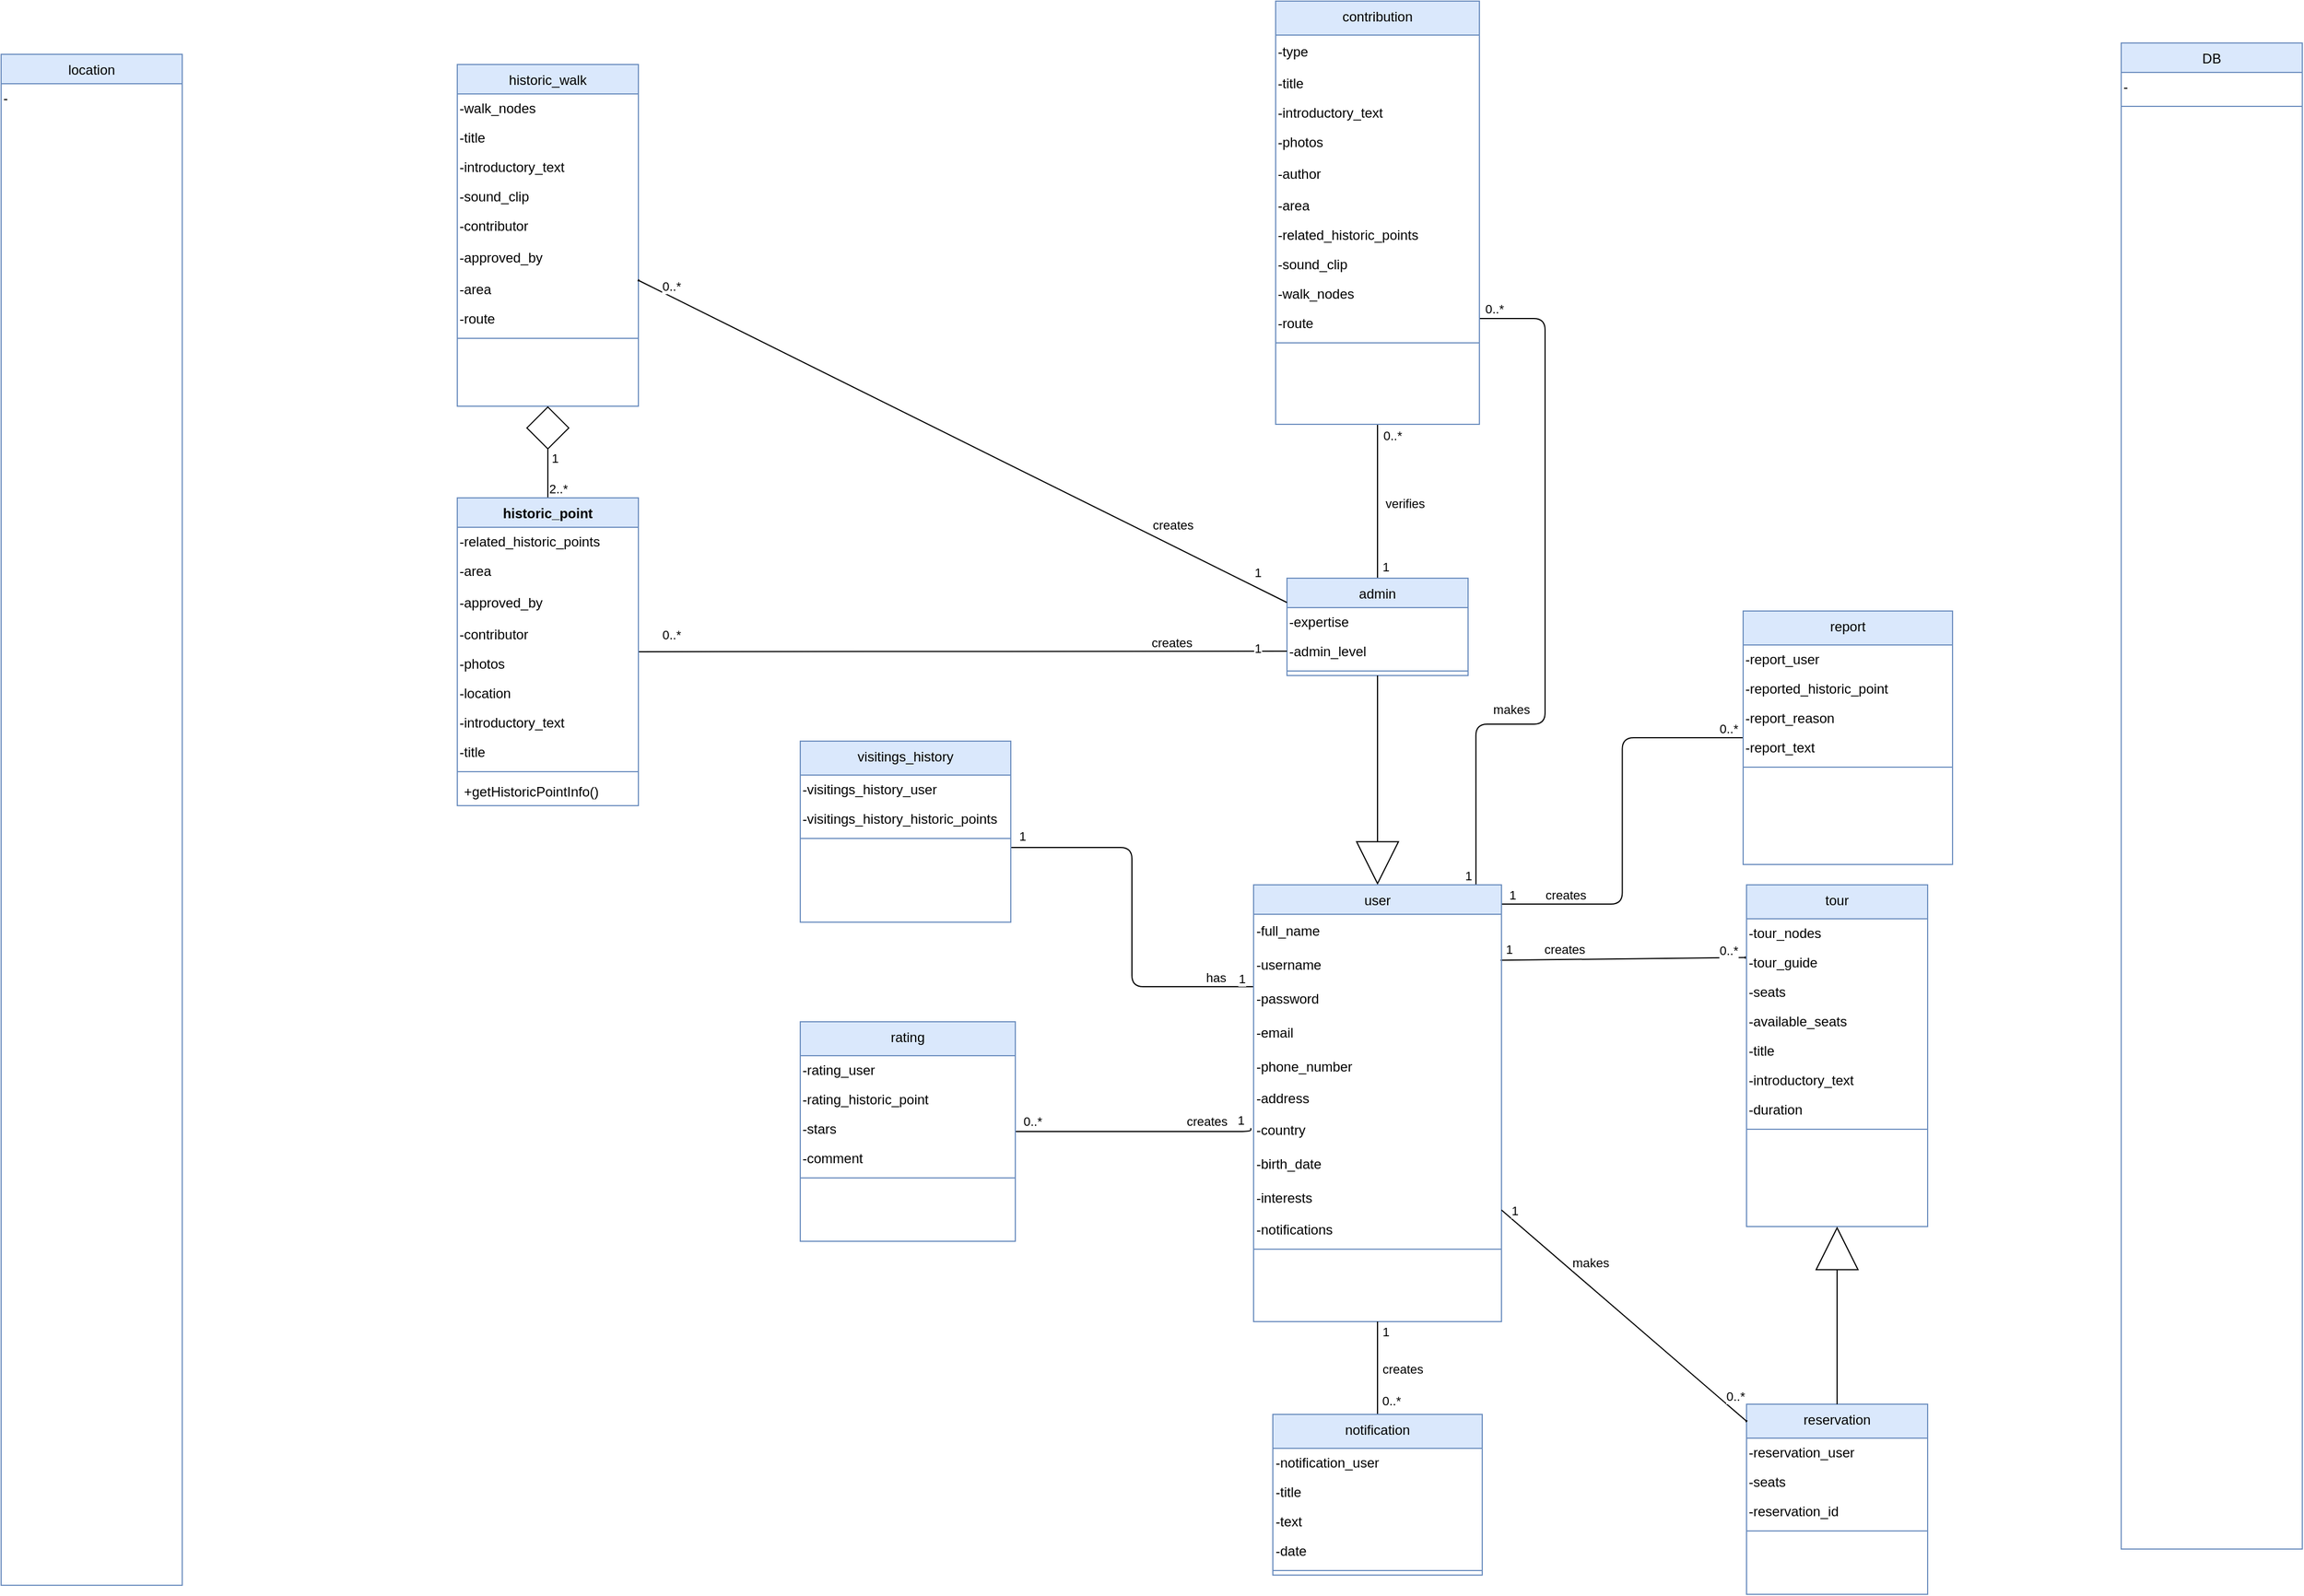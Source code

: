 <mxfile version="24.3.1" type="device">
  <diagram name="Page-1" id="uMqA1R6x-6Gs1QEI-oIA">
    <mxGraphModel dx="2447" dy="1078" grid="0" gridSize="10" guides="1" tooltips="1" connect="1" arrows="1" fold="1" page="0" pageScale="1" pageWidth="827" pageHeight="1169" math="0" shadow="0">
      <root>
        <mxCell id="0" />
        <mxCell id="1" parent="0" />
        <mxCell id="1k5WBE0NH48JRAPgZqtM-1" style="edgeStyle=orthogonalEdgeStyle;rounded=1;orthogonalLoop=1;jettySize=auto;html=1;entryX=1;entryY=0.75;entryDx=0;entryDy=0;elbow=vertical;strokeColor=default;align=center;verticalAlign=middle;fontFamily=Helvetica;fontSize=11;fontColor=default;labelBackgroundColor=default;endArrow=baseDash;endFill=0;endSize=0;curved=0;exitX=0.897;exitY=0;exitDx=0;exitDy=0;exitPerimeter=0;" parent="1" source="1k5WBE0NH48JRAPgZqtM-83" edge="1" target="1k5WBE0NH48JRAPgZqtM-97">
          <mxGeometry relative="1" as="geometry">
            <mxPoint x="250" y="-190" as="targetPoint" />
            <mxPoint x="281" y="493" as="sourcePoint" />
            <Array as="points">
              <mxPoint x="247" y="477" />
              <mxPoint x="308" y="477" />
              <mxPoint x="308" y="119" />
            </Array>
          </mxGeometry>
        </mxCell>
        <mxCell id="2f2xLfq-PLXzSPcDAsUH-11" value="1" style="edgeLabel;html=1;align=center;verticalAlign=middle;resizable=0;points=[];" vertex="1" connectable="0" parent="1k5WBE0NH48JRAPgZqtM-1">
          <mxGeometry x="-0.968" relative="1" as="geometry">
            <mxPoint x="-7" y="2" as="offset" />
          </mxGeometry>
        </mxCell>
        <mxCell id="2f2xLfq-PLXzSPcDAsUH-12" value="makes" style="edgeLabel;html=1;align=center;verticalAlign=middle;resizable=0;points=[];" vertex="1" connectable="0" parent="1k5WBE0NH48JRAPgZqtM-1">
          <mxGeometry x="-0.865" y="1" relative="1" as="geometry">
            <mxPoint x="32" y="-113" as="offset" />
          </mxGeometry>
        </mxCell>
        <mxCell id="2f2xLfq-PLXzSPcDAsUH-13" value="0..*" style="edgeLabel;html=1;align=center;verticalAlign=middle;resizable=0;points=[];" vertex="1" connectable="0" parent="1k5WBE0NH48JRAPgZqtM-1">
          <mxGeometry x="0.962" y="-2" relative="1" as="geometry">
            <mxPoint x="1" y="-7" as="offset" />
          </mxGeometry>
        </mxCell>
        <mxCell id="1k5WBE0NH48JRAPgZqtM-2" style="edgeStyle=orthogonalEdgeStyle;rounded=1;orthogonalLoop=1;jettySize=auto;html=1;exitX=-0.002;exitY=1.133;exitDx=0;exitDy=0;strokeColor=default;align=center;verticalAlign=middle;fontFamily=Helvetica;fontSize=11;fontColor=default;labelBackgroundColor=default;elbow=vertical;endArrow=baseDash;endFill=0;endSize=0;curved=0;exitPerimeter=0;" parent="1" source="1k5WBE0NH48JRAPgZqtM-85" edge="1">
          <mxGeometry relative="1" as="geometry">
            <mxPoint x="3.75" y="332" as="sourcePoint" />
            <mxPoint x="-164" y="586" as="targetPoint" />
            <Array as="points">
              <mxPoint x="-57" y="709" />
              <mxPoint x="-57" y="586" />
            </Array>
          </mxGeometry>
        </mxCell>
        <mxCell id="2f2xLfq-PLXzSPcDAsUH-2" value="1" style="edgeLabel;html=1;align=center;verticalAlign=middle;resizable=0;points=[];" vertex="1" connectable="0" parent="1k5WBE0NH48JRAPgZqtM-2">
          <mxGeometry x="-0.934" relative="1" as="geometry">
            <mxPoint x="1" y="-7" as="offset" />
          </mxGeometry>
        </mxCell>
        <mxCell id="2f2xLfq-PLXzSPcDAsUH-3" value="1" style="edgeLabel;html=1;align=center;verticalAlign=middle;resizable=0;points=[];" vertex="1" connectable="0" parent="1k5WBE0NH48JRAPgZqtM-2">
          <mxGeometry x="0.925" relative="1" as="geometry">
            <mxPoint x="-3" y="-10" as="offset" />
          </mxGeometry>
        </mxCell>
        <mxCell id="2f2xLfq-PLXzSPcDAsUH-4" value="has" style="edgeLabel;html=1;align=center;verticalAlign=middle;resizable=0;points=[];" vertex="1" connectable="0" parent="1k5WBE0NH48JRAPgZqtM-2">
          <mxGeometry x="-0.758" y="-1" relative="1" as="geometry">
            <mxPoint x="8" y="-7" as="offset" />
          </mxGeometry>
        </mxCell>
        <mxCell id="1k5WBE0NH48JRAPgZqtM-3" style="rounded=1;orthogonalLoop=1;jettySize=auto;html=1;strokeColor=default;align=center;verticalAlign=middle;fontFamily=Helvetica;fontSize=11;fontColor=default;labelBackgroundColor=default;elbow=vertical;endArrow=baseDash;endFill=0;endSize=0;exitX=0.996;exitY=0.353;exitDx=0;exitDy=0;exitPerimeter=0;entryX=-0.007;entryY=0.317;entryDx=0;entryDy=0;entryPerimeter=0;" parent="1" source="1k5WBE0NH48JRAPgZqtM-85" target="1k5WBE0NH48JRAPgZqtM-48" edge="1">
          <mxGeometry relative="1" as="geometry">
            <mxPoint x="337" y="476" as="sourcePoint" />
            <mxPoint x="567" y="656" as="targetPoint" />
          </mxGeometry>
        </mxCell>
        <mxCell id="2f2xLfq-PLXzSPcDAsUH-29" value="1" style="edgeLabel;html=1;align=center;verticalAlign=middle;resizable=0;points=[];" vertex="1" connectable="0" parent="1k5WBE0NH48JRAPgZqtM-3">
          <mxGeometry x="-0.85" y="-1" relative="1" as="geometry">
            <mxPoint x="-9" y="-11" as="offset" />
          </mxGeometry>
        </mxCell>
        <mxCell id="2f2xLfq-PLXzSPcDAsUH-30" value="0..*" style="edgeLabel;html=1;align=center;verticalAlign=middle;resizable=0;points=[];" vertex="1" connectable="0" parent="1k5WBE0NH48JRAPgZqtM-3">
          <mxGeometry x="0.847" y="-1" relative="1" as="geometry">
            <mxPoint x="2" y="-8" as="offset" />
          </mxGeometry>
        </mxCell>
        <mxCell id="2f2xLfq-PLXzSPcDAsUH-31" value="creates" style="edgeLabel;html=1;align=center;verticalAlign=middle;resizable=0;points=[];" vertex="1" connectable="0" parent="1k5WBE0NH48JRAPgZqtM-3">
          <mxGeometry x="-0.271" y="-1" relative="1" as="geometry">
            <mxPoint x="-23" y="-10" as="offset" />
          </mxGeometry>
        </mxCell>
        <mxCell id="1k5WBE0NH48JRAPgZqtM-4" style="edgeStyle=orthogonalEdgeStyle;curved=0;rounded=1;orthogonalLoop=1;jettySize=auto;html=1;entryX=0;entryY=0.5;entryDx=0;entryDy=0;strokeColor=default;align=center;verticalAlign=middle;fontFamily=Helvetica;fontSize=11;fontColor=default;labelBackgroundColor=default;elbow=vertical;endArrow=baseDash;endFill=0;endSize=0;exitX=0.996;exitY=0.044;exitDx=0;exitDy=0;exitPerimeter=0;" parent="1" source="1k5WBE0NH48JRAPgZqtM-83" target="1k5WBE0NH48JRAPgZqtM-63" edge="1">
          <mxGeometry relative="1" as="geometry">
            <mxPoint x="267" y="385" as="sourcePoint" />
          </mxGeometry>
        </mxCell>
        <mxCell id="2f2xLfq-PLXzSPcDAsUH-24" value="1" style="edgeLabel;html=1;align=center;verticalAlign=middle;resizable=0;points=[];" vertex="1" connectable="0" parent="1k5WBE0NH48JRAPgZqtM-4">
          <mxGeometry x="-0.882" y="1" relative="1" as="geometry">
            <mxPoint x="-11" y="-7" as="offset" />
          </mxGeometry>
        </mxCell>
        <mxCell id="2f2xLfq-PLXzSPcDAsUH-25" value="creates" style="edgeLabel;html=1;align=center;verticalAlign=middle;resizable=0;points=[];" vertex="1" connectable="0" parent="1k5WBE0NH48JRAPgZqtM-4">
          <mxGeometry x="-0.683" y="1" relative="1" as="geometry">
            <mxPoint y="-7" as="offset" />
          </mxGeometry>
        </mxCell>
        <mxCell id="2f2xLfq-PLXzSPcDAsUH-26" value="0..*" style="edgeLabel;html=1;align=center;verticalAlign=middle;resizable=0;points=[];" vertex="1" connectable="0" parent="1k5WBE0NH48JRAPgZqtM-4">
          <mxGeometry x="0.912" y="1" relative="1" as="geometry">
            <mxPoint x="3" y="-7" as="offset" />
          </mxGeometry>
        </mxCell>
        <mxCell id="1k5WBE0NH48JRAPgZqtM-5" style="edgeStyle=orthogonalEdgeStyle;curved=0;rounded=1;orthogonalLoop=1;jettySize=auto;html=1;entryX=1;entryY=0.5;entryDx=0;entryDy=0;strokeColor=default;align=center;verticalAlign=middle;fontFamily=Helvetica;fontSize=11;fontColor=default;labelBackgroundColor=default;elbow=vertical;endArrow=baseDash;endFill=0;endSize=0;exitX=-0.011;exitY=0.433;exitDx=0;exitDy=0;exitPerimeter=0;" parent="1" source="1k5WBE0NH48JRAPgZqtM-90" target="1k5WBE0NH48JRAPgZqtM-73" edge="1">
          <mxGeometry relative="1" as="geometry">
            <mxPoint x="189.5" y="510" as="sourcePoint" />
            <Array as="points">
              <mxPoint x="48" y="837" />
            </Array>
          </mxGeometry>
        </mxCell>
        <mxCell id="2f2xLfq-PLXzSPcDAsUH-5" value="1" style="edgeLabel;html=1;align=center;verticalAlign=middle;resizable=0;points=[];" vertex="1" connectable="0" parent="1k5WBE0NH48JRAPgZqtM-5">
          <mxGeometry x="-0.85" y="-1" relative="1" as="geometry">
            <mxPoint x="4" y="-9" as="offset" />
          </mxGeometry>
        </mxCell>
        <mxCell id="2f2xLfq-PLXzSPcDAsUH-6" value="0..*" style="edgeLabel;html=1;align=center;verticalAlign=middle;resizable=0;points=[];" vertex="1" connectable="0" parent="1k5WBE0NH48JRAPgZqtM-5">
          <mxGeometry x="0.87" y="1" relative="1" as="geometry">
            <mxPoint x="1" y="-10" as="offset" />
          </mxGeometry>
        </mxCell>
        <mxCell id="2f2xLfq-PLXzSPcDAsUH-7" value="creates" style="edgeLabel;html=1;align=center;verticalAlign=middle;resizable=0;points=[];" vertex="1" connectable="0" parent="1k5WBE0NH48JRAPgZqtM-5">
          <mxGeometry x="-0.639" relative="1" as="geometry">
            <mxPoint x="-4" y="-9" as="offset" />
          </mxGeometry>
        </mxCell>
        <mxCell id="1k5WBE0NH48JRAPgZqtM-6" style="edgeStyle=orthogonalEdgeStyle;curved=0;rounded=1;orthogonalLoop=1;jettySize=auto;html=1;exitX=0.5;exitY=0;exitDx=0;exitDy=0;entryX=0.5;entryY=1;entryDx=0;entryDy=0;strokeColor=default;align=center;verticalAlign=middle;fontFamily=Helvetica;fontSize=11;fontColor=default;labelBackgroundColor=default;elbow=vertical;endArrow=baseDash;endFill=0;endSize=0;" parent="1" source="1k5WBE0NH48JRAPgZqtM-7" target="1k5WBE0NH48JRAPgZqtM-97" edge="1">
          <mxGeometry relative="1" as="geometry">
            <mxPoint x="160" y="245" as="targetPoint" />
          </mxGeometry>
        </mxCell>
        <mxCell id="2f2xLfq-PLXzSPcDAsUH-8" value="verifies" style="edgeLabel;html=1;align=center;verticalAlign=middle;resizable=0;points=[];" vertex="1" connectable="0" parent="1k5WBE0NH48JRAPgZqtM-6">
          <mxGeometry x="-0.765" relative="1" as="geometry">
            <mxPoint x="24" y="-50" as="offset" />
          </mxGeometry>
        </mxCell>
        <mxCell id="2f2xLfq-PLXzSPcDAsUH-9" value="1" style="edgeLabel;html=1;align=center;verticalAlign=middle;resizable=0;points=[];" vertex="1" connectable="0" parent="1k5WBE0NH48JRAPgZqtM-6">
          <mxGeometry x="-0.831" relative="1" as="geometry">
            <mxPoint x="7" y="1" as="offset" />
          </mxGeometry>
        </mxCell>
        <mxCell id="2f2xLfq-PLXzSPcDAsUH-10" value="0..*" style="edgeLabel;html=1;align=center;verticalAlign=middle;resizable=0;points=[];" vertex="1" connectable="0" parent="1k5WBE0NH48JRAPgZqtM-6">
          <mxGeometry x="0.858" relative="1" as="geometry">
            <mxPoint x="13" as="offset" />
          </mxGeometry>
        </mxCell>
        <mxCell id="1k5WBE0NH48JRAPgZqtM-7" value="admin" style="swimlane;fontStyle=0;align=center;verticalAlign=top;childLayout=stackLayout;horizontal=1;startSize=26;horizontalStack=0;resizeParent=1;resizeLast=0;collapsible=1;marginBottom=0;rounded=0;shadow=0;strokeWidth=1;fillColor=#dae8fc;strokeColor=#6c8ebf;" parent="1" vertex="1">
          <mxGeometry x="80" y="348" width="160" height="86" as="geometry">
            <mxRectangle x="340" y="380" width="170" height="26" as="alternateBounds" />
          </mxGeometry>
        </mxCell>
        <mxCell id="1k5WBE0NH48JRAPgZqtM-8" value="-expertise" style="text;html=1;align=left;verticalAlign=middle;resizable=0;points=[];autosize=1;strokeColor=none;fillColor=none;" parent="1k5WBE0NH48JRAPgZqtM-7" vertex="1">
          <mxGeometry y="26" width="160" height="26" as="geometry" />
        </mxCell>
        <mxCell id="2f2xLfq-PLXzSPcDAsUH-42" value="-admin_level" style="text;html=1;align=left;verticalAlign=middle;resizable=0;points=[];autosize=1;strokeColor=none;fillColor=none;" vertex="1" parent="1k5WBE0NH48JRAPgZqtM-7">
          <mxGeometry y="52" width="160" height="26" as="geometry" />
        </mxCell>
        <mxCell id="2f2xLfq-PLXzSPcDAsUH-78" value="" style="line;strokeWidth=1;fillColor=none;align=left;verticalAlign=middle;spacingTop=-1;spacingLeft=3;spacingRight=3;rotatable=0;labelPosition=right;points=[];portConstraint=eastwest;strokeColor=inherit;" vertex="1" parent="1k5WBE0NH48JRAPgZqtM-7">
          <mxGeometry y="78" width="160" height="8" as="geometry" />
        </mxCell>
        <mxCell id="1k5WBE0NH48JRAPgZqtM-9" value="" style="endArrow=block;endSize=36;endFill=0;shadow=0;strokeWidth=1;rounded=1;edgeStyle=orthogonalEdgeStyle;elbow=vertical;curved=0;entryX=0.5;entryY=0;entryDx=0;entryDy=0;" parent="1" source="1k5WBE0NH48JRAPgZqtM-7" target="1k5WBE0NH48JRAPgZqtM-83" edge="1">
          <mxGeometry width="160" relative="1" as="geometry">
            <mxPoint x="-220" y="473" as="sourcePoint" />
            <mxPoint x="189.5" y="300" as="targetPoint" />
          </mxGeometry>
        </mxCell>
        <mxCell id="1k5WBE0NH48JRAPgZqtM-10" value="historic_walk" style="swimlane;fontStyle=0;align=center;verticalAlign=top;childLayout=stackLayout;horizontal=1;startSize=26;horizontalStack=0;resizeParent=1;resizeLast=0;collapsible=1;marginBottom=0;rounded=0;shadow=0;strokeWidth=1;fillColor=#dae8fc;strokeColor=#6c8ebf;" parent="1" vertex="1">
          <mxGeometry x="-653" y="-106" width="160" height="302" as="geometry">
            <mxRectangle x="230" y="140" width="160" height="26" as="alternateBounds" />
          </mxGeometry>
        </mxCell>
        <mxCell id="1k5WBE0NH48JRAPgZqtM-11" value="-walk_nodes" style="text;html=1;align=left;verticalAlign=middle;resizable=0;points=[];autosize=1;strokeColor=none;fillColor=none;" parent="1k5WBE0NH48JRAPgZqtM-10" vertex="1">
          <mxGeometry y="26" width="160" height="26" as="geometry" />
        </mxCell>
        <mxCell id="1k5WBE0NH48JRAPgZqtM-12" value="-title" style="text;html=1;align=left;verticalAlign=middle;resizable=0;points=[];autosize=1;strokeColor=none;fillColor=none;" parent="1k5WBE0NH48JRAPgZqtM-10" vertex="1">
          <mxGeometry y="52" width="160" height="26" as="geometry" />
        </mxCell>
        <mxCell id="1k5WBE0NH48JRAPgZqtM-13" value="-introductory_text" style="text;html=1;align=left;verticalAlign=middle;resizable=0;points=[];autosize=1;strokeColor=none;fillColor=none;" parent="1k5WBE0NH48JRAPgZqtM-10" vertex="1">
          <mxGeometry y="78" width="160" height="26" as="geometry" />
        </mxCell>
        <mxCell id="1k5WBE0NH48JRAPgZqtM-14" value="-sound_clip" style="text;html=1;align=left;verticalAlign=middle;resizable=0;points=[];autosize=1;strokeColor=none;fillColor=none;" parent="1k5WBE0NH48JRAPgZqtM-10" vertex="1">
          <mxGeometry y="104" width="160" height="26" as="geometry" />
        </mxCell>
        <mxCell id="1k5WBE0NH48JRAPgZqtM-15" value="-contributor" style="text;html=1;align=left;verticalAlign=middle;resizable=0;points=[];autosize=1;strokeColor=none;fillColor=none;" parent="1k5WBE0NH48JRAPgZqtM-10" vertex="1">
          <mxGeometry y="130" width="160" height="26" as="geometry" />
        </mxCell>
        <mxCell id="1k5WBE0NH48JRAPgZqtM-16" value="-approved_by" style="text;html=1;align=left;verticalAlign=middle;resizable=0;points=[];autosize=1;strokeColor=none;fillColor=none;" parent="1k5WBE0NH48JRAPgZqtM-10" vertex="1">
          <mxGeometry y="156" width="160" height="30" as="geometry" />
        </mxCell>
        <mxCell id="1k5WBE0NH48JRAPgZqtM-17" value="-area" style="text;html=1;align=left;verticalAlign=middle;resizable=0;points=[];autosize=1;strokeColor=none;fillColor=none;" parent="1k5WBE0NH48JRAPgZqtM-10" vertex="1">
          <mxGeometry y="186" width="160" height="26" as="geometry" />
        </mxCell>
        <mxCell id="2f2xLfq-PLXzSPcDAsUH-40" value="-route" style="text;html=1;align=left;verticalAlign=middle;resizable=0;points=[];autosize=1;strokeColor=none;fillColor=none;" vertex="1" parent="1k5WBE0NH48JRAPgZqtM-10">
          <mxGeometry y="212" width="160" height="26" as="geometry" />
        </mxCell>
        <mxCell id="2f2xLfq-PLXzSPcDAsUH-74" value="" style="line;strokeWidth=1;fillColor=none;align=left;verticalAlign=middle;spacingTop=-1;spacingLeft=3;spacingRight=3;rotatable=0;labelPosition=right;points=[];portConstraint=eastwest;strokeColor=inherit;" vertex="1" parent="1k5WBE0NH48JRAPgZqtM-10">
          <mxGeometry y="238" width="160" height="8" as="geometry" />
        </mxCell>
        <mxCell id="1k5WBE0NH48JRAPgZqtM-21" style="edgeStyle=orthogonalEdgeStyle;rounded=1;orthogonalLoop=1;jettySize=auto;html=1;exitX=0.5;exitY=0;exitDx=0;exitDy=0;entryX=0.5;entryY=1;entryDx=0;entryDy=0;endSize=36;endArrow=diamond;endFill=0;curved=0;" parent="1" source="2f2xLfq-PLXzSPcDAsUH-62" target="1k5WBE0NH48JRAPgZqtM-10" edge="1">
          <mxGeometry relative="1" as="geometry">
            <mxPoint x="-690" y="499.0" as="sourcePoint" />
            <mxPoint x="-690" y="269" as="targetPoint" />
          </mxGeometry>
        </mxCell>
        <mxCell id="2f2xLfq-PLXzSPcDAsUH-22" value="2..*" style="edgeLabel;html=1;align=center;verticalAlign=middle;resizable=0;points=[];" vertex="1" connectable="0" parent="1k5WBE0NH48JRAPgZqtM-21">
          <mxGeometry x="-0.688" y="-2" relative="1" as="geometry">
            <mxPoint x="7" y="4" as="offset" />
          </mxGeometry>
        </mxCell>
        <mxCell id="2f2xLfq-PLXzSPcDAsUH-23" value="1" style="edgeLabel;html=1;align=center;verticalAlign=middle;resizable=0;points=[];" vertex="1" connectable="0" parent="1k5WBE0NH48JRAPgZqtM-21">
          <mxGeometry x="-0.141" y="-1" relative="1" as="geometry">
            <mxPoint x="5" as="offset" />
          </mxGeometry>
        </mxCell>
        <mxCell id="1k5WBE0NH48JRAPgZqtM-40" value="visitings_history" style="swimlane;fontStyle=0;align=center;verticalAlign=top;childLayout=stackLayout;horizontal=1;startSize=30;horizontalStack=0;resizeParent=1;resizeLast=0;collapsible=1;marginBottom=0;rounded=0;shadow=0;strokeWidth=1;fillColor=#dae8fc;strokeColor=#6c8ebf;" parent="1" vertex="1">
          <mxGeometry x="-350" y="492" width="186" height="160" as="geometry">
            <mxRectangle x="550" y="140" width="160" height="26" as="alternateBounds" />
          </mxGeometry>
        </mxCell>
        <mxCell id="1k5WBE0NH48JRAPgZqtM-41" value="-visitings_history_user" style="text;html=1;align=left;verticalAlign=middle;resizable=0;points=[];autosize=1;strokeColor=none;fillColor=none;" parent="1k5WBE0NH48JRAPgZqtM-40" vertex="1">
          <mxGeometry y="30" width="186" height="26" as="geometry" />
        </mxCell>
        <mxCell id="1k5WBE0NH48JRAPgZqtM-42" value="-visitings_history_historic_points" style="text;html=1;align=left;verticalAlign=middle;resizable=0;points=[];autosize=1;strokeColor=none;fillColor=none;" parent="1k5WBE0NH48JRAPgZqtM-40" vertex="1">
          <mxGeometry y="56" width="186" height="26" as="geometry" />
        </mxCell>
        <mxCell id="2f2xLfq-PLXzSPcDAsUH-79" value="" style="line;strokeWidth=1;fillColor=none;align=left;verticalAlign=middle;spacingTop=-1;spacingLeft=3;spacingRight=3;rotatable=0;labelPosition=right;points=[];portConstraint=eastwest;strokeColor=inherit;" vertex="1" parent="1k5WBE0NH48JRAPgZqtM-40">
          <mxGeometry y="82" width="186" height="8" as="geometry" />
        </mxCell>
        <mxCell id="1k5WBE0NH48JRAPgZqtM-46" value="tour" style="swimlane;fontStyle=0;align=center;verticalAlign=top;childLayout=stackLayout;horizontal=1;startSize=30;horizontalStack=0;resizeParent=1;resizeLast=0;collapsible=1;marginBottom=0;rounded=0;shadow=0;strokeWidth=1;fillColor=#dae8fc;strokeColor=#6c8ebf;" parent="1" vertex="1">
          <mxGeometry x="486" y="619" width="160" height="302" as="geometry">
            <mxRectangle x="550" y="140" width="160" height="26" as="alternateBounds" />
          </mxGeometry>
        </mxCell>
        <mxCell id="1k5WBE0NH48JRAPgZqtM-47" value="-tour_nodes" style="text;html=1;align=left;verticalAlign=middle;resizable=0;points=[];autosize=1;strokeColor=none;fillColor=none;" parent="1k5WBE0NH48JRAPgZqtM-46" vertex="1">
          <mxGeometry y="30" width="160" height="26" as="geometry" />
        </mxCell>
        <mxCell id="1k5WBE0NH48JRAPgZqtM-48" value="-tour_guide" style="text;html=1;align=left;verticalAlign=middle;resizable=0;points=[];autosize=1;strokeColor=none;fillColor=none;" parent="1k5WBE0NH48JRAPgZqtM-46" vertex="1">
          <mxGeometry y="56" width="160" height="26" as="geometry" />
        </mxCell>
        <mxCell id="1k5WBE0NH48JRAPgZqtM-49" value="-seats" style="text;html=1;align=left;verticalAlign=middle;resizable=0;points=[];autosize=1;strokeColor=none;fillColor=none;" parent="1k5WBE0NH48JRAPgZqtM-46" vertex="1">
          <mxGeometry y="82" width="160" height="26" as="geometry" />
        </mxCell>
        <mxCell id="1k5WBE0NH48JRAPgZqtM-50" value="-available_seats" style="text;html=1;align=left;verticalAlign=middle;resizable=0;points=[];autosize=1;strokeColor=none;fillColor=none;" parent="1k5WBE0NH48JRAPgZqtM-46" vertex="1">
          <mxGeometry y="108" width="160" height="26" as="geometry" />
        </mxCell>
        <mxCell id="1k5WBE0NH48JRAPgZqtM-51" value="-title" style="text;html=1;align=left;verticalAlign=middle;resizable=0;points=[];autosize=1;strokeColor=none;fillColor=none;" parent="1k5WBE0NH48JRAPgZqtM-46" vertex="1">
          <mxGeometry y="134" width="160" height="26" as="geometry" />
        </mxCell>
        <mxCell id="1k5WBE0NH48JRAPgZqtM-52" value="-introductory_text" style="text;html=1;align=left;verticalAlign=middle;resizable=0;points=[];autosize=1;strokeColor=none;fillColor=none;" parent="1k5WBE0NH48JRAPgZqtM-46" vertex="1">
          <mxGeometry y="160" width="160" height="26" as="geometry" />
        </mxCell>
        <mxCell id="1k5WBE0NH48JRAPgZqtM-53" value="-duration" style="text;html=1;align=left;verticalAlign=middle;resizable=0;points=[];autosize=1;strokeColor=none;fillColor=none;" parent="1k5WBE0NH48JRAPgZqtM-46" vertex="1">
          <mxGeometry y="186" width="160" height="26" as="geometry" />
        </mxCell>
        <mxCell id="2f2xLfq-PLXzSPcDAsUH-83" value="" style="line;strokeWidth=1;fillColor=none;align=left;verticalAlign=middle;spacingTop=-1;spacingLeft=3;spacingRight=3;rotatable=0;labelPosition=right;points=[];portConstraint=eastwest;strokeColor=inherit;" vertex="1" parent="1k5WBE0NH48JRAPgZqtM-46">
          <mxGeometry y="212" width="160" height="8" as="geometry" />
        </mxCell>
        <mxCell id="1k5WBE0NH48JRAPgZqtM-58" value="reservation" style="swimlane;fontStyle=0;align=center;verticalAlign=top;childLayout=stackLayout;horizontal=1;startSize=30;horizontalStack=0;resizeParent=1;resizeLast=0;collapsible=1;marginBottom=0;rounded=0;shadow=0;strokeWidth=1;fillColor=#dae8fc;strokeColor=#6c8ebf;" parent="1" vertex="1">
          <mxGeometry x="486" y="1078" width="160" height="168" as="geometry">
            <mxRectangle x="550" y="140" width="160" height="26" as="alternateBounds" />
          </mxGeometry>
        </mxCell>
        <mxCell id="1k5WBE0NH48JRAPgZqtM-59" value="-reservation_user" style="text;html=1;align=left;verticalAlign=middle;resizable=0;points=[];autosize=1;strokeColor=none;fillColor=none;" parent="1k5WBE0NH48JRAPgZqtM-58" vertex="1">
          <mxGeometry y="30" width="160" height="26" as="geometry" />
        </mxCell>
        <mxCell id="1k5WBE0NH48JRAPgZqtM-60" value="-seats" style="text;html=1;align=left;verticalAlign=middle;resizable=0;points=[];autosize=1;strokeColor=none;fillColor=none;" parent="1k5WBE0NH48JRAPgZqtM-58" vertex="1">
          <mxGeometry y="56" width="160" height="26" as="geometry" />
        </mxCell>
        <mxCell id="1k5WBE0NH48JRAPgZqtM-61" value="-reservation_id" style="text;html=1;align=left;verticalAlign=middle;resizable=0;points=[];autosize=1;strokeColor=none;fillColor=none;" parent="1k5WBE0NH48JRAPgZqtM-58" vertex="1">
          <mxGeometry y="82" width="160" height="26" as="geometry" />
        </mxCell>
        <mxCell id="2f2xLfq-PLXzSPcDAsUH-85" value="" style="line;strokeWidth=1;fillColor=none;align=left;verticalAlign=middle;spacingTop=-1;spacingLeft=3;spacingRight=3;rotatable=0;labelPosition=right;points=[];portConstraint=eastwest;strokeColor=inherit;" vertex="1" parent="1k5WBE0NH48JRAPgZqtM-58">
          <mxGeometry y="108" width="160" height="8" as="geometry" />
        </mxCell>
        <mxCell id="1k5WBE0NH48JRAPgZqtM-63" value="report" style="swimlane;fontStyle=0;align=center;verticalAlign=top;childLayout=stackLayout;horizontal=1;startSize=30;horizontalStack=0;resizeParent=1;resizeLast=0;collapsible=1;marginBottom=0;rounded=0;shadow=0;strokeWidth=1;fillColor=#dae8fc;strokeColor=#6c8ebf;" parent="1" vertex="1">
          <mxGeometry x="483" y="377" width="185" height="224" as="geometry">
            <mxRectangle x="550" y="140" width="160" height="26" as="alternateBounds" />
          </mxGeometry>
        </mxCell>
        <mxCell id="1k5WBE0NH48JRAPgZqtM-64" value="-report_user" style="text;html=1;align=left;verticalAlign=middle;resizable=0;points=[];autosize=1;strokeColor=none;fillColor=none;" parent="1k5WBE0NH48JRAPgZqtM-63" vertex="1">
          <mxGeometry y="30" width="185" height="26" as="geometry" />
        </mxCell>
        <mxCell id="1k5WBE0NH48JRAPgZqtM-65" value="-reported_historic_point" style="text;html=1;align=left;verticalAlign=middle;resizable=0;points=[];autosize=1;strokeColor=none;fillColor=none;" parent="1k5WBE0NH48JRAPgZqtM-63" vertex="1">
          <mxGeometry y="56" width="185" height="26" as="geometry" />
        </mxCell>
        <mxCell id="1k5WBE0NH48JRAPgZqtM-66" value="-report_reason" style="text;html=1;align=left;verticalAlign=middle;resizable=0;points=[];autosize=1;strokeColor=none;fillColor=none;" parent="1k5WBE0NH48JRAPgZqtM-63" vertex="1">
          <mxGeometry y="82" width="185" height="26" as="geometry" />
        </mxCell>
        <mxCell id="1k5WBE0NH48JRAPgZqtM-67" value="-report_text" style="text;html=1;align=left;verticalAlign=middle;resizable=0;points=[];autosize=1;strokeColor=none;fillColor=none;" parent="1k5WBE0NH48JRAPgZqtM-63" vertex="1">
          <mxGeometry y="108" width="185" height="26" as="geometry" />
        </mxCell>
        <mxCell id="2f2xLfq-PLXzSPcDAsUH-82" value="" style="line;strokeWidth=1;fillColor=none;align=left;verticalAlign=middle;spacingTop=-1;spacingLeft=3;spacingRight=3;rotatable=0;labelPosition=right;points=[];portConstraint=eastwest;strokeColor=inherit;" vertex="1" parent="1k5WBE0NH48JRAPgZqtM-63">
          <mxGeometry y="134" width="185" height="8" as="geometry" />
        </mxCell>
        <mxCell id="1k5WBE0NH48JRAPgZqtM-73" value="rating" style="swimlane;fontStyle=0;align=center;verticalAlign=top;childLayout=stackLayout;horizontal=1;startSize=30;horizontalStack=0;resizeParent=1;resizeLast=0;collapsible=1;marginBottom=0;rounded=0;shadow=0;strokeWidth=1;fillColor=#dae8fc;strokeColor=#6c8ebf;" parent="1" vertex="1">
          <mxGeometry x="-350" y="740" width="190" height="194" as="geometry">
            <mxRectangle x="550" y="140" width="160" height="26" as="alternateBounds" />
          </mxGeometry>
        </mxCell>
        <mxCell id="1k5WBE0NH48JRAPgZqtM-74" value="-rating_user" style="text;html=1;align=left;verticalAlign=middle;resizable=0;points=[];autosize=1;strokeColor=none;fillColor=none;" parent="1k5WBE0NH48JRAPgZqtM-73" vertex="1">
          <mxGeometry y="30" width="190" height="26" as="geometry" />
        </mxCell>
        <mxCell id="1k5WBE0NH48JRAPgZqtM-75" value="-rating_historic_point" style="text;html=1;align=left;verticalAlign=middle;resizable=0;points=[];autosize=1;strokeColor=none;fillColor=none;" parent="1k5WBE0NH48JRAPgZqtM-73" vertex="1">
          <mxGeometry y="56" width="190" height="26" as="geometry" />
        </mxCell>
        <mxCell id="1k5WBE0NH48JRAPgZqtM-76" value="-stars" style="text;html=1;align=left;verticalAlign=middle;resizable=0;points=[];autosize=1;strokeColor=none;fillColor=none;" parent="1k5WBE0NH48JRAPgZqtM-73" vertex="1">
          <mxGeometry y="82" width="190" height="26" as="geometry" />
        </mxCell>
        <mxCell id="1k5WBE0NH48JRAPgZqtM-77" value="-comment" style="text;html=1;align=left;verticalAlign=middle;resizable=0;points=[];autosize=1;strokeColor=none;fillColor=none;" parent="1k5WBE0NH48JRAPgZqtM-73" vertex="1">
          <mxGeometry y="108" width="190" height="26" as="geometry" />
        </mxCell>
        <mxCell id="2f2xLfq-PLXzSPcDAsUH-80" value="" style="line;strokeWidth=1;fillColor=none;align=left;verticalAlign=middle;spacingTop=-1;spacingLeft=3;spacingRight=3;rotatable=0;labelPosition=right;points=[];portConstraint=eastwest;strokeColor=inherit;" vertex="1" parent="1k5WBE0NH48JRAPgZqtM-73">
          <mxGeometry y="134" width="190" height="8" as="geometry" />
        </mxCell>
        <mxCell id="1k5WBE0NH48JRAPgZqtM-81" value="" style="endArrow=block;endSize=36;endFill=0;shadow=0;strokeWidth=1;rounded=1;edgeStyle=orthogonalEdgeStyle;elbow=vertical;curved=0;exitX=0.5;exitY=0;exitDx=0;exitDy=0;entryX=0.5;entryY=1;entryDx=0;entryDy=0;" parent="1" source="1k5WBE0NH48JRAPgZqtM-58" target="1k5WBE0NH48JRAPgZqtM-46" edge="1">
          <mxGeometry width="160" relative="1" as="geometry">
            <mxPoint x="251" y="320" as="sourcePoint" />
            <mxPoint x="461" y="530" as="targetPoint" />
          </mxGeometry>
        </mxCell>
        <mxCell id="1k5WBE0NH48JRAPgZqtM-83" value="user" style="swimlane;fontStyle=0;align=center;verticalAlign=top;childLayout=stackLayout;horizontal=1;startSize=26;horizontalStack=0;resizeParent=1;resizeLast=0;collapsible=1;marginBottom=0;rounded=0;shadow=0;strokeWidth=1;fillColor=#dae8fc;strokeColor=#6c8ebf;" parent="1" vertex="1">
          <mxGeometry x="50.5" y="619" width="219" height="386" as="geometry">
            <mxRectangle x="80" y="300" width="160" height="26" as="alternateBounds" />
          </mxGeometry>
        </mxCell>
        <mxCell id="1k5WBE0NH48JRAPgZqtM-84" value="-full_name" style="text;html=1;align=left;verticalAlign=middle;resizable=0;points=[];autosize=1;strokeColor=none;fillColor=none;fontSize=12;" parent="1k5WBE0NH48JRAPgZqtM-83" vertex="1">
          <mxGeometry y="26" width="219" height="30" as="geometry" />
        </mxCell>
        <mxCell id="1k5WBE0NH48JRAPgZqtM-85" value="-username" style="text;html=1;align=left;verticalAlign=middle;resizable=0;points=[];autosize=1;strokeColor=none;fillColor=none;fontSize=12;" parent="1k5WBE0NH48JRAPgZqtM-83" vertex="1">
          <mxGeometry y="56" width="219" height="30" as="geometry" />
        </mxCell>
        <mxCell id="1k5WBE0NH48JRAPgZqtM-86" value="-password" style="text;html=1;align=left;verticalAlign=middle;resizable=0;points=[];autosize=1;strokeColor=none;fillColor=none;fontSize=12;" parent="1k5WBE0NH48JRAPgZqtM-83" vertex="1">
          <mxGeometry y="86" width="219" height="30" as="geometry" />
        </mxCell>
        <mxCell id="1k5WBE0NH48JRAPgZqtM-87" value="-email" style="text;html=1;align=left;verticalAlign=middle;resizable=0;points=[];autosize=1;strokeColor=none;fillColor=none;fontSize=12;" parent="1k5WBE0NH48JRAPgZqtM-83" vertex="1">
          <mxGeometry y="116" width="219" height="30" as="geometry" />
        </mxCell>
        <mxCell id="1k5WBE0NH48JRAPgZqtM-88" value="-phone_number" style="text;html=1;align=left;verticalAlign=middle;resizable=0;points=[];autosize=1;strokeColor=none;fillColor=none;fontSize=12;" parent="1k5WBE0NH48JRAPgZqtM-83" vertex="1">
          <mxGeometry y="146" width="219" height="30" as="geometry" />
        </mxCell>
        <mxCell id="1k5WBE0NH48JRAPgZqtM-89" value="-address" style="text;html=1;align=left;verticalAlign=middle;resizable=0;points=[];autosize=1;strokeColor=none;fillColor=none;fontSize=12;" parent="1k5WBE0NH48JRAPgZqtM-83" vertex="1">
          <mxGeometry y="176" width="219" height="26" as="geometry" />
        </mxCell>
        <mxCell id="1k5WBE0NH48JRAPgZqtM-90" value="-country" style="text;html=1;align=left;verticalAlign=middle;resizable=0;points=[];autosize=1;strokeColor=none;fillColor=none;fontSize=12;" parent="1k5WBE0NH48JRAPgZqtM-83" vertex="1">
          <mxGeometry y="202" width="219" height="30" as="geometry" />
        </mxCell>
        <mxCell id="1k5WBE0NH48JRAPgZqtM-91" value="-birth_date" style="text;html=1;align=left;verticalAlign=middle;resizable=0;points=[];autosize=1;strokeColor=none;fillColor=none;fontSize=12;" parent="1k5WBE0NH48JRAPgZqtM-83" vertex="1">
          <mxGeometry y="232" width="219" height="30" as="geometry" />
        </mxCell>
        <mxCell id="1k5WBE0NH48JRAPgZqtM-92" value="-interests" style="text;html=1;align=left;verticalAlign=middle;resizable=0;points=[];autosize=1;strokeColor=none;fillColor=none;fontSize=12;" parent="1k5WBE0NH48JRAPgZqtM-83" vertex="1">
          <mxGeometry y="262" width="219" height="30" as="geometry" />
        </mxCell>
        <mxCell id="1k5WBE0NH48JRAPgZqtM-93" value="-notifications" style="text;html=1;align=left;verticalAlign=middle;resizable=0;points=[];autosize=1;strokeColor=none;fillColor=none;fontSize=12;" parent="1k5WBE0NH48JRAPgZqtM-83" vertex="1">
          <mxGeometry y="292" width="219" height="26" as="geometry" />
        </mxCell>
        <mxCell id="2f2xLfq-PLXzSPcDAsUH-81" value="" style="line;strokeWidth=1;fillColor=none;align=left;verticalAlign=middle;spacingTop=-1;spacingLeft=3;spacingRight=3;rotatable=0;labelPosition=right;points=[];portConstraint=eastwest;strokeColor=inherit;" vertex="1" parent="1k5WBE0NH48JRAPgZqtM-83">
          <mxGeometry y="318" width="219" height="8" as="geometry" />
        </mxCell>
        <mxCell id="1k5WBE0NH48JRAPgZqtM-97" value="contribution" style="swimlane;fontStyle=0;align=center;verticalAlign=top;childLayout=stackLayout;horizontal=1;startSize=30;horizontalStack=0;resizeParent=1;resizeLast=0;collapsible=1;marginBottom=0;rounded=0;shadow=0;strokeWidth=1;fillColor=#dae8fc;strokeColor=#6c8ebf;" parent="1" vertex="1">
          <mxGeometry x="70" y="-162" width="180" height="374" as="geometry">
            <mxRectangle x="550" y="140" width="160" height="26" as="alternateBounds" />
          </mxGeometry>
        </mxCell>
        <mxCell id="1k5WBE0NH48JRAPgZqtM-98" value="-type" style="text;html=1;align=left;verticalAlign=middle;resizable=0;points=[];autosize=1;strokeColor=none;fillColor=none;" parent="1k5WBE0NH48JRAPgZqtM-97" vertex="1">
          <mxGeometry y="30" width="180" height="30" as="geometry" />
        </mxCell>
        <mxCell id="1k5WBE0NH48JRAPgZqtM-101" value="-title" style="text;html=1;align=left;verticalAlign=middle;resizable=0;points=[];autosize=1;strokeColor=none;fillColor=none;" parent="1k5WBE0NH48JRAPgZqtM-97" vertex="1">
          <mxGeometry y="60" width="180" height="26" as="geometry" />
        </mxCell>
        <mxCell id="1k5WBE0NH48JRAPgZqtM-99" value="-introductory_text" style="text;html=1;align=left;verticalAlign=middle;resizable=0;points=[];autosize=1;strokeColor=none;fillColor=none;" parent="1k5WBE0NH48JRAPgZqtM-97" vertex="1">
          <mxGeometry y="86" width="180" height="26" as="geometry" />
        </mxCell>
        <mxCell id="1k5WBE0NH48JRAPgZqtM-100" value="-photos" style="text;html=1;align=left;verticalAlign=middle;resizable=0;points=[];autosize=1;strokeColor=none;fillColor=none;" parent="1k5WBE0NH48JRAPgZqtM-97" vertex="1">
          <mxGeometry y="112" width="180" height="26" as="geometry" />
        </mxCell>
        <mxCell id="1k5WBE0NH48JRAPgZqtM-105" value="-author" style="text;html=1;align=left;verticalAlign=middle;resizable=0;points=[];autosize=1;strokeColor=none;fillColor=none;" parent="1k5WBE0NH48JRAPgZqtM-97" vertex="1">
          <mxGeometry y="138" width="180" height="30" as="geometry" />
        </mxCell>
        <mxCell id="2f2xLfq-PLXzSPcDAsUH-41" value="-area" style="text;html=1;align=left;verticalAlign=middle;resizable=0;points=[];autosize=1;strokeColor=none;fillColor=none;" vertex="1" parent="1k5WBE0NH48JRAPgZqtM-97">
          <mxGeometry y="168" width="180" height="26" as="geometry" />
        </mxCell>
        <mxCell id="XchCeCvfNgOxspUmcFob-1" value="-related_historic_points" style="text;html=1;align=left;verticalAlign=middle;resizable=0;points=[];autosize=1;strokeColor=none;fillColor=none;" parent="1k5WBE0NH48JRAPgZqtM-97" vertex="1">
          <mxGeometry y="194" width="180" height="26" as="geometry" />
        </mxCell>
        <mxCell id="1k5WBE0NH48JRAPgZqtM-104" value="-sound_clip" style="text;html=1;align=left;verticalAlign=middle;resizable=0;points=[];autosize=1;strokeColor=none;fillColor=none;" parent="1k5WBE0NH48JRAPgZqtM-97" vertex="1">
          <mxGeometry y="220" width="180" height="26" as="geometry" />
        </mxCell>
        <mxCell id="1k5WBE0NH48JRAPgZqtM-102" value="-walk_nodes" style="text;html=1;align=left;verticalAlign=middle;resizable=0;points=[];autosize=1;strokeColor=none;fillColor=none;" parent="1k5WBE0NH48JRAPgZqtM-97" vertex="1">
          <mxGeometry y="246" width="180" height="26" as="geometry" />
        </mxCell>
        <mxCell id="1k5WBE0NH48JRAPgZqtM-103" value="-route" style="text;html=1;align=left;verticalAlign=middle;resizable=0;points=[];autosize=1;strokeColor=none;fillColor=none;" parent="1k5WBE0NH48JRAPgZqtM-97" vertex="1">
          <mxGeometry y="272" width="180" height="26" as="geometry" />
        </mxCell>
        <mxCell id="2f2xLfq-PLXzSPcDAsUH-77" value="" style="line;strokeWidth=1;fillColor=none;align=left;verticalAlign=middle;spacingTop=-1;spacingLeft=3;spacingRight=3;rotatable=0;labelPosition=right;points=[];portConstraint=eastwest;strokeColor=inherit;" vertex="1" parent="1k5WBE0NH48JRAPgZqtM-97">
          <mxGeometry y="298" width="180" height="8" as="geometry" />
        </mxCell>
        <mxCell id="1k5WBE0NH48JRAPgZqtM-118" style="edgeStyle=none;curved=1;rounded=0;orthogonalLoop=1;jettySize=auto;html=1;exitX=0.5;exitY=0;exitDx=0;exitDy=0;fontSize=12;startSize=8;endSize=8;endArrow=none;endFill=0;entryX=0.5;entryY=1;entryDx=0;entryDy=0;" parent="1" source="1k5WBE0NH48JRAPgZqtM-119" target="1k5WBE0NH48JRAPgZqtM-83" edge="1">
          <mxGeometry relative="1" as="geometry">
            <mxPoint x="161" y="689" as="targetPoint" />
          </mxGeometry>
        </mxCell>
        <mxCell id="2f2xLfq-PLXzSPcDAsUH-36" value="creates" style="edgeLabel;html=1;align=center;verticalAlign=middle;resizable=0;points=[];" vertex="1" connectable="0" parent="1k5WBE0NH48JRAPgZqtM-118">
          <mxGeometry x="0.077" y="-1" relative="1" as="geometry">
            <mxPoint x="21" y="4" as="offset" />
          </mxGeometry>
        </mxCell>
        <mxCell id="2f2xLfq-PLXzSPcDAsUH-37" value="1" style="edgeLabel;html=1;align=center;verticalAlign=middle;resizable=0;points=[];" vertex="1" connectable="0" parent="1k5WBE0NH48JRAPgZqtM-118">
          <mxGeometry x="0.791" y="-2" relative="1" as="geometry">
            <mxPoint x="5" as="offset" />
          </mxGeometry>
        </mxCell>
        <mxCell id="2f2xLfq-PLXzSPcDAsUH-38" value="0..*" style="edgeLabel;html=1;align=center;verticalAlign=middle;resizable=0;points=[];" vertex="1" connectable="0" parent="1k5WBE0NH48JRAPgZqtM-118">
          <mxGeometry x="-0.725" y="-1" relative="1" as="geometry">
            <mxPoint x="11" y="-1" as="offset" />
          </mxGeometry>
        </mxCell>
        <mxCell id="1k5WBE0NH48JRAPgZqtM-119" value="notification" style="swimlane;fontStyle=0;align=center;verticalAlign=top;childLayout=stackLayout;horizontal=1;startSize=30;horizontalStack=0;resizeParent=1;resizeLast=0;collapsible=1;marginBottom=0;rounded=0;shadow=0;strokeWidth=1;fillColor=#dae8fc;strokeColor=#6c8ebf;" parent="1" vertex="1">
          <mxGeometry x="67.5" y="1087" width="185" height="142" as="geometry">
            <mxRectangle x="550" y="140" width="160" height="26" as="alternateBounds" />
          </mxGeometry>
        </mxCell>
        <mxCell id="1k5WBE0NH48JRAPgZqtM-120" value="-notification_user" style="text;html=1;align=left;verticalAlign=middle;resizable=0;points=[];autosize=1;strokeColor=none;fillColor=none;" parent="1k5WBE0NH48JRAPgZqtM-119" vertex="1">
          <mxGeometry y="30" width="185" height="26" as="geometry" />
        </mxCell>
        <mxCell id="1k5WBE0NH48JRAPgZqtM-121" value="-title" style="text;html=1;align=left;verticalAlign=middle;resizable=0;points=[];autosize=1;strokeColor=none;fillColor=none;" parent="1k5WBE0NH48JRAPgZqtM-119" vertex="1">
          <mxGeometry y="56" width="185" height="26" as="geometry" />
        </mxCell>
        <mxCell id="1k5WBE0NH48JRAPgZqtM-122" value="-text" style="text;html=1;align=left;verticalAlign=middle;resizable=0;points=[];autosize=1;strokeColor=none;fillColor=none;" parent="1k5WBE0NH48JRAPgZqtM-119" vertex="1">
          <mxGeometry y="82" width="185" height="26" as="geometry" />
        </mxCell>
        <mxCell id="1k5WBE0NH48JRAPgZqtM-123" value="-date" style="text;html=1;align=left;verticalAlign=middle;resizable=0;points=[];autosize=1;strokeColor=none;fillColor=none;fontSize=12;" parent="1k5WBE0NH48JRAPgZqtM-119" vertex="1">
          <mxGeometry y="108" width="185" height="26" as="geometry" />
        </mxCell>
        <mxCell id="2f2xLfq-PLXzSPcDAsUH-84" value="" style="line;strokeWidth=1;fillColor=none;align=left;verticalAlign=middle;spacingTop=-1;spacingLeft=3;spacingRight=3;rotatable=0;labelPosition=right;points=[];portConstraint=eastwest;strokeColor=inherit;" vertex="1" parent="1k5WBE0NH48JRAPgZqtM-119">
          <mxGeometry y="134" width="185" height="8" as="geometry" />
        </mxCell>
        <mxCell id="1k5WBE0NH48JRAPgZqtM-126" value="DB" style="swimlane;fontStyle=0;align=center;verticalAlign=top;childLayout=stackLayout;horizontal=1;startSize=26;horizontalStack=0;resizeParent=1;resizeLast=0;collapsible=1;marginBottom=0;rounded=0;shadow=0;strokeWidth=1;fillColor=#dae8fc;strokeColor=#6c8ebf;" parent="1" vertex="1">
          <mxGeometry x="817" y="-125" width="160" height="1331" as="geometry">
            <mxRectangle x="340" y="380" width="170" height="26" as="alternateBounds" />
          </mxGeometry>
        </mxCell>
        <mxCell id="1k5WBE0NH48JRAPgZqtM-127" value="-" style="text;html=1;align=left;verticalAlign=middle;resizable=0;points=[];autosize=1;strokeColor=none;fillColor=none;" parent="1k5WBE0NH48JRAPgZqtM-126" vertex="1">
          <mxGeometry y="26" width="160" height="26" as="geometry" />
        </mxCell>
        <mxCell id="2f2xLfq-PLXzSPcDAsUH-88" value="" style="line;strokeWidth=1;fillColor=none;align=left;verticalAlign=middle;spacingTop=-1;spacingLeft=3;spacingRight=3;rotatable=0;labelPosition=right;points=[];portConstraint=eastwest;strokeColor=inherit;" vertex="1" parent="1k5WBE0NH48JRAPgZqtM-126">
          <mxGeometry y="52" width="160" height="8" as="geometry" />
        </mxCell>
        <mxCell id="1k5WBE0NH48JRAPgZqtM-128" value="location" style="swimlane;fontStyle=0;align=center;verticalAlign=top;childLayout=stackLayout;horizontal=1;startSize=26;horizontalStack=0;resizeParent=1;resizeLast=0;collapsible=1;marginBottom=0;rounded=0;shadow=0;strokeWidth=1;fillColor=#dae8fc;strokeColor=#6c8ebf;" parent="1" vertex="1">
          <mxGeometry x="-1056" y="-115" width="160" height="1353" as="geometry">
            <mxRectangle x="340" y="380" width="170" height="26" as="alternateBounds" />
          </mxGeometry>
        </mxCell>
        <mxCell id="1k5WBE0NH48JRAPgZqtM-129" value="-" style="text;html=1;align=left;verticalAlign=middle;resizable=0;points=[];autosize=1;strokeColor=none;fillColor=none;" parent="1k5WBE0NH48JRAPgZqtM-128" vertex="1">
          <mxGeometry y="26" width="160" height="26" as="geometry" />
        </mxCell>
        <mxCell id="2f2xLfq-PLXzSPcDAsUH-14" style="rounded=1;orthogonalLoop=1;jettySize=auto;html=1;exitX=0;exitY=0.25;exitDx=0;exitDy=0;strokeColor=default;align=center;verticalAlign=middle;fontFamily=Helvetica;fontSize=11;fontColor=default;labelBackgroundColor=default;elbow=vertical;endArrow=baseDash;endFill=0;endSize=0;" edge="1" parent="1" source="1k5WBE0NH48JRAPgZqtM-7" target="1k5WBE0NH48JRAPgZqtM-10">
          <mxGeometry relative="1" as="geometry">
            <mxPoint x="-80" y="180" as="targetPoint" />
            <mxPoint x="170" y="358" as="sourcePoint" />
          </mxGeometry>
        </mxCell>
        <mxCell id="2f2xLfq-PLXzSPcDAsUH-15" value="creates" style="edgeLabel;html=1;align=center;verticalAlign=middle;resizable=0;points=[];" vertex="1" connectable="0" parent="2f2xLfq-PLXzSPcDAsUH-14">
          <mxGeometry x="-0.765" relative="1" as="geometry">
            <mxPoint x="-34" y="-35" as="offset" />
          </mxGeometry>
        </mxCell>
        <mxCell id="2f2xLfq-PLXzSPcDAsUH-16" value="1" style="edgeLabel;html=1;align=center;verticalAlign=middle;resizable=0;points=[];" vertex="1" connectable="0" parent="2f2xLfq-PLXzSPcDAsUH-14">
          <mxGeometry x="-0.831" relative="1" as="geometry">
            <mxPoint x="22" y="-3" as="offset" />
          </mxGeometry>
        </mxCell>
        <mxCell id="2f2xLfq-PLXzSPcDAsUH-17" value="0..*" style="edgeLabel;html=1;align=center;verticalAlign=middle;resizable=0;points=[];" vertex="1" connectable="0" parent="2f2xLfq-PLXzSPcDAsUH-14">
          <mxGeometry x="0.858" relative="1" as="geometry">
            <mxPoint x="-12" y="-15" as="offset" />
          </mxGeometry>
        </mxCell>
        <mxCell id="2f2xLfq-PLXzSPcDAsUH-18" style="rounded=1;orthogonalLoop=1;jettySize=auto;html=1;exitX=0;exitY=0.75;exitDx=0;exitDy=0;strokeColor=default;align=center;verticalAlign=middle;fontFamily=Helvetica;fontSize=11;fontColor=default;labelBackgroundColor=default;elbow=vertical;endArrow=baseDash;endFill=0;endSize=0;" edge="1" parent="1" source="1k5WBE0NH48JRAPgZqtM-7" target="2f2xLfq-PLXzSPcDAsUH-62">
          <mxGeometry relative="1" as="geometry">
            <mxPoint x="-490" y="146" as="targetPoint" />
            <mxPoint x="90" y="378" as="sourcePoint" />
          </mxGeometry>
        </mxCell>
        <mxCell id="2f2xLfq-PLXzSPcDAsUH-19" value="creates" style="edgeLabel;html=1;align=center;verticalAlign=middle;resizable=0;points=[];" vertex="1" connectable="0" parent="2f2xLfq-PLXzSPcDAsUH-18">
          <mxGeometry x="-0.765" relative="1" as="geometry">
            <mxPoint x="-35" y="-8" as="offset" />
          </mxGeometry>
        </mxCell>
        <mxCell id="2f2xLfq-PLXzSPcDAsUH-20" value="1" style="edgeLabel;html=1;align=center;verticalAlign=middle;resizable=0;points=[];" vertex="1" connectable="0" parent="2f2xLfq-PLXzSPcDAsUH-18">
          <mxGeometry x="-0.831" relative="1" as="geometry">
            <mxPoint x="22" y="-3" as="offset" />
          </mxGeometry>
        </mxCell>
        <mxCell id="2f2xLfq-PLXzSPcDAsUH-21" value="0..*" style="edgeLabel;html=1;align=center;verticalAlign=middle;resizable=0;points=[];" vertex="1" connectable="0" parent="2f2xLfq-PLXzSPcDAsUH-18">
          <mxGeometry x="0.858" relative="1" as="geometry">
            <mxPoint x="-12" y="-15" as="offset" />
          </mxGeometry>
        </mxCell>
        <mxCell id="2f2xLfq-PLXzSPcDAsUH-32" style="rounded=1;orthogonalLoop=1;jettySize=auto;html=1;strokeColor=default;align=center;verticalAlign=middle;fontFamily=Helvetica;fontSize=11;fontColor=default;labelBackgroundColor=default;elbow=vertical;endArrow=baseDash;endFill=0;endSize=0;" edge="1" parent="1" source="1k5WBE0NH48JRAPgZqtM-83" target="1k5WBE0NH48JRAPgZqtM-58">
          <mxGeometry relative="1" as="geometry">
            <mxPoint x="279" y="696" as="sourcePoint" />
            <mxPoint x="449" y="1036" as="targetPoint" />
          </mxGeometry>
        </mxCell>
        <mxCell id="2f2xLfq-PLXzSPcDAsUH-33" value="1" style="edgeLabel;html=1;align=center;verticalAlign=middle;resizable=0;points=[];" vertex="1" connectable="0" parent="2f2xLfq-PLXzSPcDAsUH-32">
          <mxGeometry x="-0.85" y="-1" relative="1" as="geometry">
            <mxPoint x="-4" y="-14" as="offset" />
          </mxGeometry>
        </mxCell>
        <mxCell id="2f2xLfq-PLXzSPcDAsUH-34" value="0..*" style="edgeLabel;html=1;align=center;verticalAlign=middle;resizable=0;points=[];" vertex="1" connectable="0" parent="2f2xLfq-PLXzSPcDAsUH-32">
          <mxGeometry x="0.847" y="-1" relative="1" as="geometry">
            <mxPoint x="7" y="-9" as="offset" />
          </mxGeometry>
        </mxCell>
        <mxCell id="2f2xLfq-PLXzSPcDAsUH-35" value="makes" style="edgeLabel;html=1;align=center;verticalAlign=middle;resizable=0;points=[];" vertex="1" connectable="0" parent="2f2xLfq-PLXzSPcDAsUH-32">
          <mxGeometry x="-0.271" y="-1" relative="1" as="geometry">
            <mxPoint y="-22" as="offset" />
          </mxGeometry>
        </mxCell>
        <mxCell id="2f2xLfq-PLXzSPcDAsUH-62" value="historic_point" style="swimlane;fontStyle=1;align=center;verticalAlign=top;childLayout=stackLayout;horizontal=1;startSize=26;horizontalStack=0;resizeParent=1;resizeParentMax=0;resizeLast=0;collapsible=1;marginBottom=0;whiteSpace=wrap;html=1;fillColor=#dae8fc;strokeColor=#6c8ebf;" vertex="1" parent="1">
          <mxGeometry x="-653" y="277" width="160" height="272" as="geometry" />
        </mxCell>
        <mxCell id="2f2xLfq-PLXzSPcDAsUH-73" value="-related_historic_points" style="text;html=1;align=left;verticalAlign=middle;resizable=0;points=[];autosize=1;strokeColor=none;fillColor=none;" vertex="1" parent="2f2xLfq-PLXzSPcDAsUH-62">
          <mxGeometry y="26" width="160" height="26" as="geometry" />
        </mxCell>
        <mxCell id="2f2xLfq-PLXzSPcDAsUH-72" value="-area" style="text;html=1;align=left;verticalAlign=middle;resizable=0;points=[];autosize=1;strokeColor=none;fillColor=none;" vertex="1" parent="2f2xLfq-PLXzSPcDAsUH-62">
          <mxGeometry y="52" width="160" height="26" as="geometry" />
        </mxCell>
        <mxCell id="2f2xLfq-PLXzSPcDAsUH-71" value="-approved_by" style="text;html=1;align=left;verticalAlign=middle;resizable=0;points=[];autosize=1;strokeColor=none;fillColor=none;" vertex="1" parent="2f2xLfq-PLXzSPcDAsUH-62">
          <mxGeometry y="78" width="160" height="30" as="geometry" />
        </mxCell>
        <mxCell id="2f2xLfq-PLXzSPcDAsUH-70" value="-contributor" style="text;html=1;align=left;verticalAlign=middle;resizable=0;points=[];autosize=1;strokeColor=none;fillColor=none;" vertex="1" parent="2f2xLfq-PLXzSPcDAsUH-62">
          <mxGeometry y="108" width="160" height="26" as="geometry" />
        </mxCell>
        <mxCell id="2f2xLfq-PLXzSPcDAsUH-69" value="-photos" style="text;html=1;align=left;verticalAlign=middle;resizable=0;points=[];autosize=1;strokeColor=none;fillColor=none;" vertex="1" parent="2f2xLfq-PLXzSPcDAsUH-62">
          <mxGeometry y="134" width="160" height="26" as="geometry" />
        </mxCell>
        <mxCell id="2f2xLfq-PLXzSPcDAsUH-68" value="-location" style="text;html=1;align=left;verticalAlign=middle;resizable=0;points=[];autosize=1;strokeColor=none;fillColor=none;" vertex="1" parent="2f2xLfq-PLXzSPcDAsUH-62">
          <mxGeometry y="160" width="160" height="26" as="geometry" />
        </mxCell>
        <mxCell id="2f2xLfq-PLXzSPcDAsUH-67" value="-introductory_text" style="text;html=1;align=left;verticalAlign=middle;resizable=0;points=[];autosize=1;strokeColor=none;fillColor=none;" vertex="1" parent="2f2xLfq-PLXzSPcDAsUH-62">
          <mxGeometry y="186" width="160" height="26" as="geometry" />
        </mxCell>
        <mxCell id="2f2xLfq-PLXzSPcDAsUH-66" value="-title" style="text;html=1;align=left;verticalAlign=middle;resizable=0;points=[];autosize=1;strokeColor=none;fillColor=none;" vertex="1" parent="2f2xLfq-PLXzSPcDAsUH-62">
          <mxGeometry y="212" width="160" height="26" as="geometry" />
        </mxCell>
        <mxCell id="2f2xLfq-PLXzSPcDAsUH-64" value="" style="line;strokeWidth=1;fillColor=none;align=left;verticalAlign=middle;spacingTop=-1;spacingLeft=3;spacingRight=3;rotatable=0;labelPosition=right;points=[];portConstraint=eastwest;strokeColor=inherit;" vertex="1" parent="2f2xLfq-PLXzSPcDAsUH-62">
          <mxGeometry y="238" width="160" height="8" as="geometry" />
        </mxCell>
        <mxCell id="2f2xLfq-PLXzSPcDAsUH-65" value="+getHistoricPointInfo()" style="text;strokeColor=none;fillColor=none;align=left;verticalAlign=top;spacingLeft=4;spacingRight=4;overflow=hidden;rotatable=0;points=[[0,0.5],[1,0.5]];portConstraint=eastwest;whiteSpace=wrap;html=1;" vertex="1" parent="2f2xLfq-PLXzSPcDAsUH-62">
          <mxGeometry y="246" width="160" height="26" as="geometry" />
        </mxCell>
      </root>
    </mxGraphModel>
  </diagram>
</mxfile>
